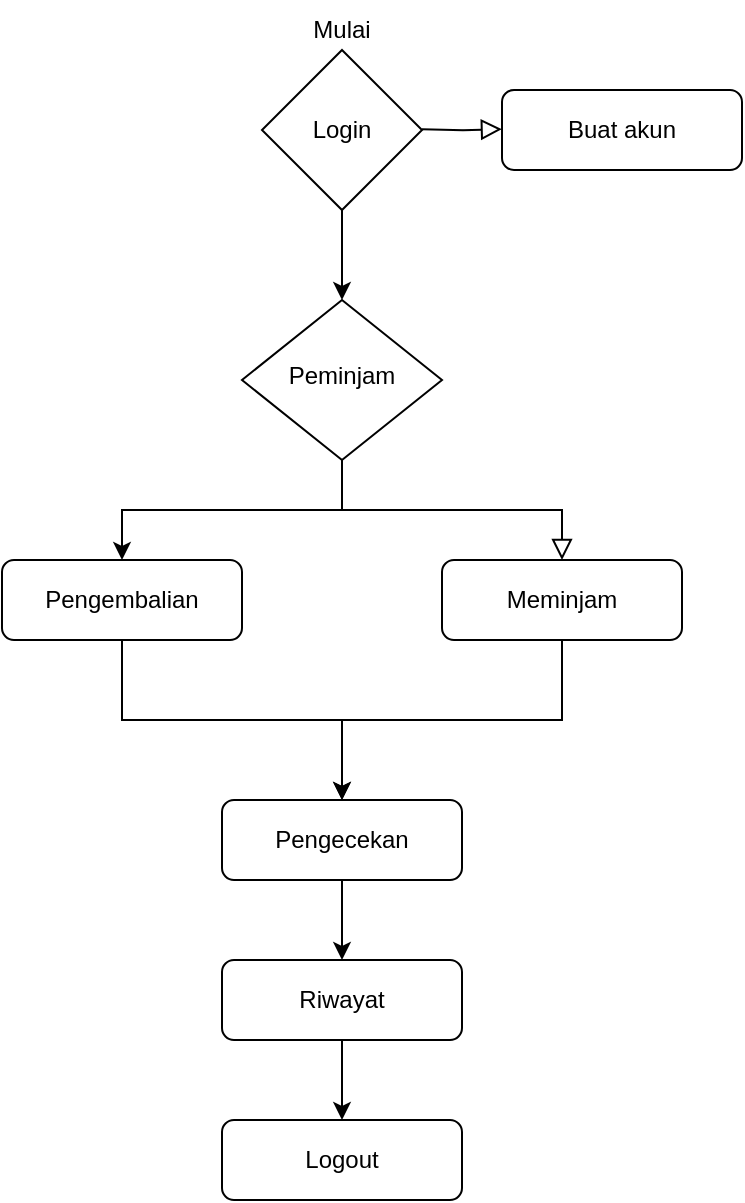 <mxfile version="24.7.13">
  <diagram id="C5RBs43oDa-KdzZeNtuy" name="Page-1">
    <mxGraphModel dx="1596" dy="719" grid="1" gridSize="10" guides="1" tooltips="1" connect="1" arrows="1" fold="1" page="1" pageScale="1" pageWidth="827" pageHeight="1169" math="0" shadow="0">
      <root>
        <mxCell id="WIyWlLk6GJQsqaUBKTNV-0" />
        <mxCell id="WIyWlLk6GJQsqaUBKTNV-1" parent="WIyWlLk6GJQsqaUBKTNV-0" />
        <mxCell id="NIIOFqi5Ja4biDwG5aL7-1" style="edgeStyle=orthogonalEdgeStyle;rounded=0;orthogonalLoop=1;jettySize=auto;html=1;entryX=0.5;entryY=0;entryDx=0;entryDy=0;" edge="1" parent="WIyWlLk6GJQsqaUBKTNV-1" source="OSecWDdDtzZY-qlXvawJ-36" target="OSecWDdDtzZY-qlXvawJ-4">
          <mxGeometry relative="1" as="geometry" />
        </mxCell>
        <mxCell id="OSecWDdDtzZY-qlXvawJ-36" value="" style="rhombus;whiteSpace=wrap;html=1;" parent="WIyWlLk6GJQsqaUBKTNV-1" vertex="1">
          <mxGeometry x="340" y="285" width="80" height="80" as="geometry" />
        </mxCell>
        <mxCell id="OSecWDdDtzZY-qlXvawJ-3" value="" style="edgeStyle=orthogonalEdgeStyle;rounded=0;html=1;jettySize=auto;orthogonalLoop=1;fontSize=11;endArrow=block;endFill=0;endSize=8;strokeWidth=1;shadow=0;labelBackgroundColor=none;" parent="WIyWlLk6GJQsqaUBKTNV-1" source="OSecWDdDtzZY-qlXvawJ-4" target="OSecWDdDtzZY-qlXvawJ-5" edge="1">
          <mxGeometry y="10" relative="1" as="geometry">
            <mxPoint as="offset" />
          </mxGeometry>
        </mxCell>
        <mxCell id="NIIOFqi5Ja4biDwG5aL7-2" style="edgeStyle=orthogonalEdgeStyle;rounded=0;orthogonalLoop=1;jettySize=auto;html=1;entryX=0.5;entryY=0;entryDx=0;entryDy=0;" edge="1" parent="WIyWlLk6GJQsqaUBKTNV-1" source="OSecWDdDtzZY-qlXvawJ-4" target="OSecWDdDtzZY-qlXvawJ-10">
          <mxGeometry relative="1" as="geometry">
            <mxPoint x="230" y="270" as="targetPoint" />
          </mxGeometry>
        </mxCell>
        <mxCell id="OSecWDdDtzZY-qlXvawJ-4" value="Peminjam" style="rhombus;whiteSpace=wrap;html=1;shadow=0;fontFamily=Helvetica;fontSize=12;align=center;strokeWidth=1;spacing=6;spacingTop=-4;" parent="WIyWlLk6GJQsqaUBKTNV-1" vertex="1">
          <mxGeometry x="330" y="410" width="100" height="80" as="geometry" />
        </mxCell>
        <mxCell id="NIIOFqi5Ja4biDwG5aL7-4" style="edgeStyle=orthogonalEdgeStyle;rounded=0;orthogonalLoop=1;jettySize=auto;html=1;entryX=0.5;entryY=0;entryDx=0;entryDy=0;" edge="1" parent="WIyWlLk6GJQsqaUBKTNV-1" source="OSecWDdDtzZY-qlXvawJ-5" target="OSecWDdDtzZY-qlXvawJ-9">
          <mxGeometry relative="1" as="geometry" />
        </mxCell>
        <mxCell id="OSecWDdDtzZY-qlXvawJ-5" value="Meminjam" style="rounded=1;whiteSpace=wrap;html=1;fontSize=12;glass=0;strokeWidth=1;shadow=0;" parent="WIyWlLk6GJQsqaUBKTNV-1" vertex="1">
          <mxGeometry x="430" y="540" width="120" height="40" as="geometry" />
        </mxCell>
        <mxCell id="NIIOFqi5Ja4biDwG5aL7-5" style="edgeStyle=orthogonalEdgeStyle;rounded=0;orthogonalLoop=1;jettySize=auto;html=1;entryX=0.5;entryY=0;entryDx=0;entryDy=0;" edge="1" parent="WIyWlLk6GJQsqaUBKTNV-1" source="OSecWDdDtzZY-qlXvawJ-9" target="NIIOFqi5Ja4biDwG5aL7-6">
          <mxGeometry relative="1" as="geometry">
            <mxPoint x="380" y="700" as="targetPoint" />
          </mxGeometry>
        </mxCell>
        <mxCell id="OSecWDdDtzZY-qlXvawJ-9" value="Pengecekan" style="rounded=1;whiteSpace=wrap;html=1;fontSize=12;glass=0;strokeWidth=1;shadow=0;" parent="WIyWlLk6GJQsqaUBKTNV-1" vertex="1">
          <mxGeometry x="320" y="660" width="120" height="40" as="geometry" />
        </mxCell>
        <mxCell id="NIIOFqi5Ja4biDwG5aL7-3" style="edgeStyle=orthogonalEdgeStyle;rounded=0;orthogonalLoop=1;jettySize=auto;html=1;entryX=0.5;entryY=0;entryDx=0;entryDy=0;" edge="1" parent="WIyWlLk6GJQsqaUBKTNV-1" source="OSecWDdDtzZY-qlXvawJ-10" target="OSecWDdDtzZY-qlXvawJ-9">
          <mxGeometry relative="1" as="geometry" />
        </mxCell>
        <mxCell id="OSecWDdDtzZY-qlXvawJ-10" value="Pengembalian" style="rounded=1;whiteSpace=wrap;html=1;fontSize=12;glass=0;strokeWidth=1;shadow=0;" parent="WIyWlLk6GJQsqaUBKTNV-1" vertex="1">
          <mxGeometry x="210" y="540" width="120" height="40" as="geometry" />
        </mxCell>
        <mxCell id="OSecWDdDtzZY-qlXvawJ-35" value="" style="rounded=0;html=1;jettySize=auto;orthogonalLoop=1;fontSize=11;endArrow=block;endFill=0;endSize=8;strokeWidth=1;shadow=0;labelBackgroundColor=none;edgeStyle=orthogonalEdgeStyle;exitX=1;exitY=0.5;exitDx=0;exitDy=0;" parent="WIyWlLk6GJQsqaUBKTNV-1" edge="1">
          <mxGeometry relative="1" as="geometry">
            <mxPoint x="420" y="324.58" as="sourcePoint" />
            <mxPoint x="460" y="324.58" as="targetPoint" />
          </mxGeometry>
        </mxCell>
        <mxCell id="OSecWDdDtzZY-qlXvawJ-12" value="Login" style="text;html=1;align=center;verticalAlign=middle;whiteSpace=wrap;rounded=0;" parent="WIyWlLk6GJQsqaUBKTNV-1" vertex="1">
          <mxGeometry x="350" y="310" width="60" height="30" as="geometry" />
        </mxCell>
        <mxCell id="OSecWDdDtzZY-qlXvawJ-38" value="Buat akun" style="rounded=1;whiteSpace=wrap;html=1;fontSize=12;glass=0;strokeWidth=1;shadow=0;" parent="WIyWlLk6GJQsqaUBKTNV-1" vertex="1">
          <mxGeometry x="460" y="305" width="120" height="40" as="geometry" />
        </mxCell>
        <mxCell id="NIIOFqi5Ja4biDwG5aL7-0" value="Mulai" style="text;html=1;align=center;verticalAlign=middle;whiteSpace=wrap;rounded=0;" vertex="1" parent="WIyWlLk6GJQsqaUBKTNV-1">
          <mxGeometry x="350" y="260" width="60" height="30" as="geometry" />
        </mxCell>
        <mxCell id="NIIOFqi5Ja4biDwG5aL7-9" style="edgeStyle=orthogonalEdgeStyle;rounded=0;orthogonalLoop=1;jettySize=auto;html=1;entryX=0.5;entryY=0;entryDx=0;entryDy=0;" edge="1" parent="WIyWlLk6GJQsqaUBKTNV-1" source="NIIOFqi5Ja4biDwG5aL7-6" target="NIIOFqi5Ja4biDwG5aL7-8">
          <mxGeometry relative="1" as="geometry" />
        </mxCell>
        <mxCell id="NIIOFqi5Ja4biDwG5aL7-6" value="Riwayat" style="rounded=1;whiteSpace=wrap;html=1;fontSize=12;glass=0;strokeWidth=1;shadow=0;" vertex="1" parent="WIyWlLk6GJQsqaUBKTNV-1">
          <mxGeometry x="320" y="740" width="120" height="40" as="geometry" />
        </mxCell>
        <mxCell id="NIIOFqi5Ja4biDwG5aL7-8" value="Logout" style="rounded=1;whiteSpace=wrap;html=1;fontSize=12;glass=0;strokeWidth=1;shadow=0;" vertex="1" parent="WIyWlLk6GJQsqaUBKTNV-1">
          <mxGeometry x="320" y="820" width="120" height="40" as="geometry" />
        </mxCell>
      </root>
    </mxGraphModel>
  </diagram>
</mxfile>
